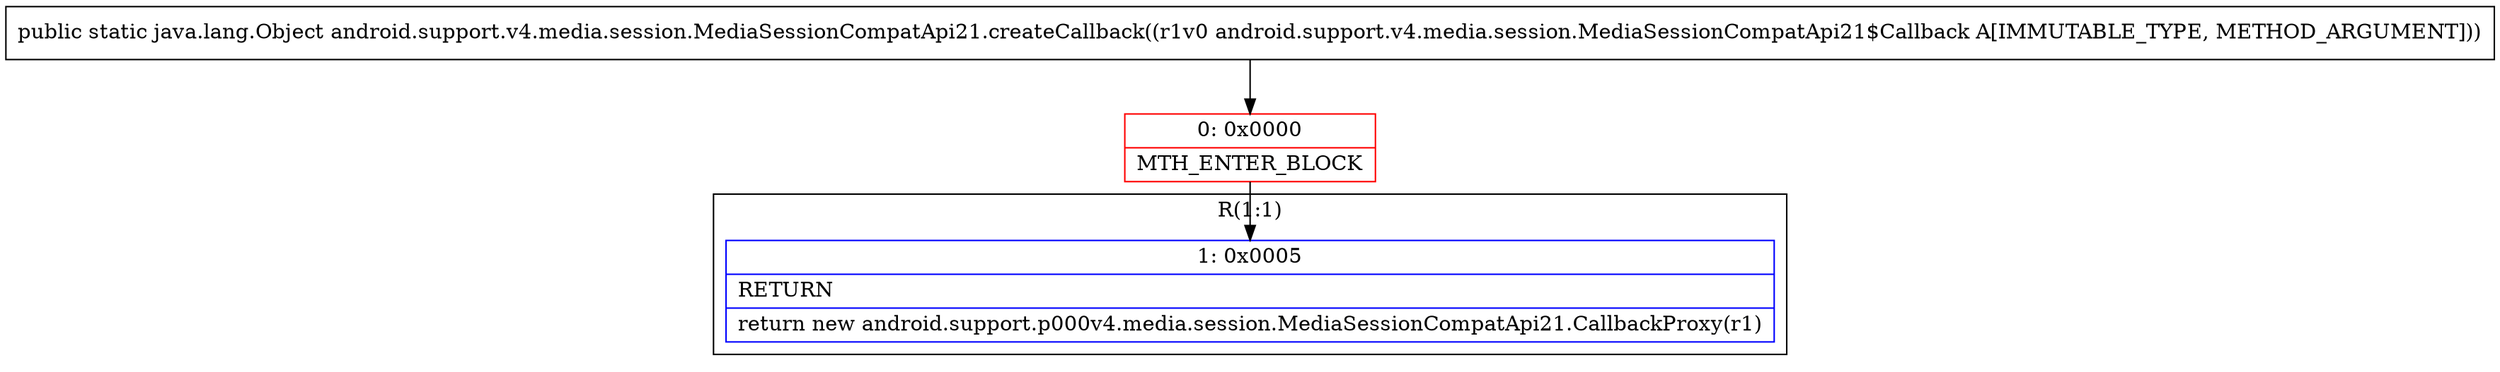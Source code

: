 digraph "CFG forandroid.support.v4.media.session.MediaSessionCompatApi21.createCallback(Landroid\/support\/v4\/media\/session\/MediaSessionCompatApi21$Callback;)Ljava\/lang\/Object;" {
subgraph cluster_Region_1549311632 {
label = "R(1:1)";
node [shape=record,color=blue];
Node_1 [shape=record,label="{1\:\ 0x0005|RETURN\l|return new android.support.p000v4.media.session.MediaSessionCompatApi21.CallbackProxy(r1)\l}"];
}
Node_0 [shape=record,color=red,label="{0\:\ 0x0000|MTH_ENTER_BLOCK\l}"];
MethodNode[shape=record,label="{public static java.lang.Object android.support.v4.media.session.MediaSessionCompatApi21.createCallback((r1v0 android.support.v4.media.session.MediaSessionCompatApi21$Callback A[IMMUTABLE_TYPE, METHOD_ARGUMENT])) }"];
MethodNode -> Node_0;
Node_0 -> Node_1;
}

